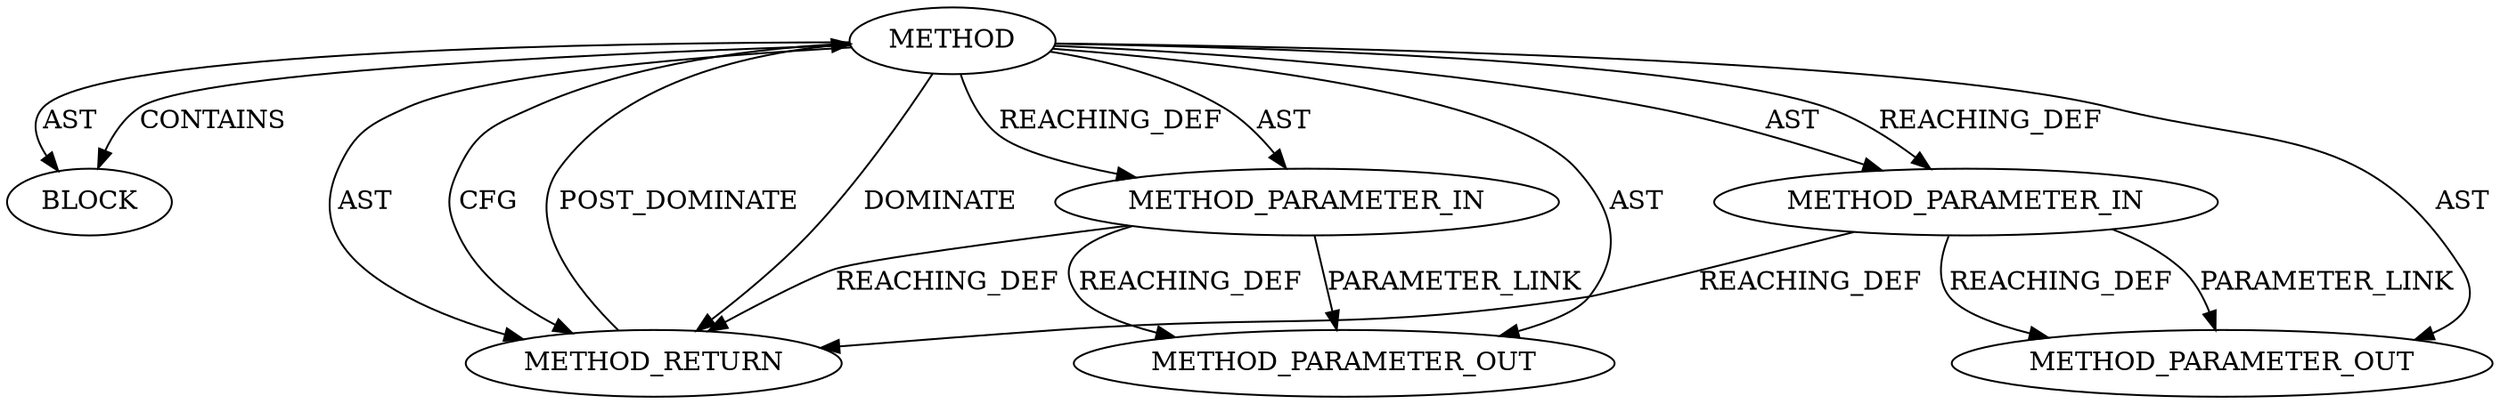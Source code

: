 digraph {
  26681 [label=BLOCK ORDER=1 ARGUMENT_INDEX=1 CODE="<empty>" TYPE_FULL_NAME="ANY"]
  27674 [label=METHOD_PARAMETER_OUT ORDER=1 CODE="p1" IS_VARIADIC=false TYPE_FULL_NAME="ANY" EVALUATION_STRATEGY="BY_VALUE" INDEX=1 NAME="p1"]
  26682 [label=METHOD_RETURN ORDER=2 CODE="RET" TYPE_FULL_NAME="ANY" EVALUATION_STRATEGY="BY_VALUE"]
  26678 [label=METHOD AST_PARENT_TYPE="NAMESPACE_BLOCK" AST_PARENT_FULL_NAME="<global>" ORDER=0 CODE="<empty>" FULL_NAME="dtls1_buffer_handshake_fragment" IS_EXTERNAL=true FILENAME="<empty>" SIGNATURE="" NAME="dtls1_buffer_handshake_fragment"]
  27675 [label=METHOD_PARAMETER_OUT ORDER=2 CODE="p2" IS_VARIADIC=false TYPE_FULL_NAME="ANY" EVALUATION_STRATEGY="BY_VALUE" INDEX=2 NAME="p2"]
  26679 [label=METHOD_PARAMETER_IN ORDER=1 CODE="p1" IS_VARIADIC=false TYPE_FULL_NAME="ANY" EVALUATION_STRATEGY="BY_VALUE" INDEX=1 NAME="p1"]
  26680 [label=METHOD_PARAMETER_IN ORDER=2 CODE="p2" IS_VARIADIC=false TYPE_FULL_NAME="ANY" EVALUATION_STRATEGY="BY_VALUE" INDEX=2 NAME="p2"]
  26678 -> 26681 [label=AST ]
  26678 -> 26682 [label=DOMINATE ]
  26678 -> 26682 [label=AST ]
  26678 -> 26681 [label=CONTAINS ]
  26678 -> 26680 [label=AST ]
  26680 -> 27675 [label=PARAMETER_LINK ]
  26678 -> 27675 [label=AST ]
  26679 -> 26682 [label=REACHING_DEF VARIABLE="p1"]
  26680 -> 26682 [label=REACHING_DEF VARIABLE="p2"]
  26680 -> 27675 [label=REACHING_DEF VARIABLE="p2"]
  26678 -> 26680 [label=REACHING_DEF VARIABLE=""]
  26679 -> 27674 [label=REACHING_DEF VARIABLE="p1"]
  26678 -> 26679 [label=REACHING_DEF VARIABLE=""]
  26679 -> 27674 [label=PARAMETER_LINK ]
  26678 -> 26682 [label=CFG ]
  26678 -> 26679 [label=AST ]
  26678 -> 27674 [label=AST ]
  26682 -> 26678 [label=POST_DOMINATE ]
}
